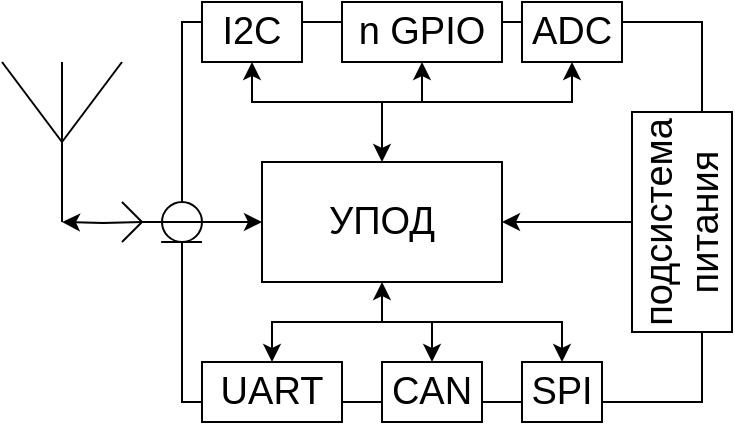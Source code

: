 <mxfile version="18.0.5" type="google"><diagram id="--w17cRdfBZP2GP0bkwE" name="Клиентское устройство"><mxGraphModel grid="1" page="1" gridSize="10" guides="1" tooltips="1" connect="1" arrows="1" fold="1" pageScale="1" pageWidth="1169" pageHeight="827" math="0" shadow="0"><root><mxCell id="0"/><mxCell id="1" parent="0"/><mxCell id="7nxrn5TuPhoRAdKi9Z2--2" style="edgeStyle=orthogonalEdgeStyle;rounded=0;orthogonalLoop=1;jettySize=auto;html=1;" edge="1" parent="1"><mxGeometry relative="1" as="geometry"><mxPoint x="-920" y="280.0" as="targetPoint"/><mxPoint x="-880" y="280" as="sourcePoint"/></mxGeometry></mxCell><mxCell id="bQy9eSnVWagxgMdr47RF-1" value="" style="rounded=0;whiteSpace=wrap;html=1;" vertex="1" parent="1"><mxGeometry x="-860" y="180" width="260" height="190" as="geometry"/></mxCell><mxCell id="lTPruJLimn3nzRjCAwlE-6" style="edgeStyle=orthogonalEdgeStyle;rounded=0;orthogonalLoop=1;jettySize=auto;html=1;exitX=0.5;exitY=0;exitDx=0;exitDy=0;entryX=0.5;entryY=0;entryDx=0;entryDy=0;fontSize=19;startArrow=classic;startFill=1;endArrow=classic;endFill=1;" edge="1" parent="1" source="bQy9eSnVWagxgMdr47RF-5" target="bQy9eSnVWagxgMdr47RF-7"><mxGeometry relative="1" as="geometry"/></mxCell><mxCell id="bQy9eSnVWagxgMdr47RF-5" value="UART" style="rounded=0;whiteSpace=wrap;html=1;fontSize=19;" vertex="1" parent="1"><mxGeometry x="-850" y="350" width="70" height="30" as="geometry"/></mxCell><mxCell id="lTPruJLimn3nzRjCAwlE-7" style="edgeStyle=orthogonalEdgeStyle;rounded=0;orthogonalLoop=1;jettySize=auto;html=1;exitX=0.5;exitY=0;exitDx=0;exitDy=0;entryX=0.5;entryY=1;entryDx=0;entryDy=0;fontSize=19;startArrow=classic;startFill=1;endArrow=classic;endFill=1;" edge="1" parent="1" source="bQy9eSnVWagxgMdr47RF-6" target="oNRKEP4nVeLLyIeuEvkv-1"><mxGeometry relative="1" as="geometry"/></mxCell><mxCell id="bQy9eSnVWagxgMdr47RF-6" value="CAN" style="rounded=0;whiteSpace=wrap;html=1;fontSize=19;" vertex="1" parent="1"><mxGeometry x="-760" y="350" width="50" height="30" as="geometry"/></mxCell><mxCell id="bQy9eSnVWagxgMdr47RF-7" value="SPI" style="rounded=0;whiteSpace=wrap;html=1;fontSize=19;" vertex="1" parent="1"><mxGeometry x="-690" y="350" width="40" height="30" as="geometry"/></mxCell><mxCell id="lTPruJLimn3nzRjCAwlE-4" style="edgeStyle=orthogonalEdgeStyle;rounded=0;orthogonalLoop=1;jettySize=auto;html=1;exitX=0.5;exitY=1;exitDx=0;exitDy=0;entryX=0.5;entryY=1;entryDx=0;entryDy=0;fontSize=19;startArrow=classic;startFill=1;endArrow=classic;endFill=1;" edge="1" parent="1" source="bQy9eSnVWagxgMdr47RF-8" target="lTPruJLimn3nzRjCAwlE-3"><mxGeometry relative="1" as="geometry"/></mxCell><mxCell id="bQy9eSnVWagxgMdr47RF-8" value="I2C" style="rounded=0;whiteSpace=wrap;html=1;fontSize=19;" vertex="1" parent="1"><mxGeometry x="-850" y="170" width="50" height="30" as="geometry"/></mxCell><mxCell id="lTPruJLimn3nzRjCAwlE-5" style="edgeStyle=orthogonalEdgeStyle;rounded=0;orthogonalLoop=1;jettySize=auto;html=1;exitX=0.5;exitY=1;exitDx=0;exitDy=0;entryX=0.5;entryY=0;entryDx=0;entryDy=0;fontSize=19;startArrow=classic;startFill=1;endArrow=classic;endFill=1;" edge="1" parent="1" source="bQy9eSnVWagxgMdr47RF-13" target="oNRKEP4nVeLLyIeuEvkv-1"><mxGeometry relative="1" as="geometry"><Array as="points"><mxPoint x="-740" y="220"/><mxPoint x="-760" y="220"/></Array></mxGeometry></mxCell><mxCell id="bQy9eSnVWagxgMdr47RF-13" value="n GPIO" style="rounded=0;whiteSpace=wrap;html=1;fontSize=19;" vertex="1" parent="1"><mxGeometry x="-780" y="170" width="80" height="30" as="geometry"/></mxCell><mxCell id="7nxrn5TuPhoRAdKi9Z2--1" value="" style="endArrow=none;html=1;rounded=0;" edge="1" parent="1"><mxGeometry width="50" height="50" relative="1" as="geometry"><mxPoint x="-920" y="280" as="sourcePoint"/><mxPoint x="-920" y="200" as="targetPoint"/></mxGeometry></mxCell><mxCell id="7nxrn5TuPhoRAdKi9Z2--3" value="" style="endArrow=none;html=1;rounded=0;" edge="1" parent="1"><mxGeometry width="50" height="50" relative="1" as="geometry"><mxPoint x="-920" y="240" as="sourcePoint"/><mxPoint x="-950" y="200" as="targetPoint"/></mxGeometry></mxCell><mxCell id="7nxrn5TuPhoRAdKi9Z2--4" value="" style="endArrow=none;html=1;rounded=0;" edge="1" parent="1"><mxGeometry width="50" height="50" relative="1" as="geometry"><mxPoint x="-920" y="240" as="sourcePoint"/><mxPoint x="-890" y="200" as="targetPoint"/></mxGeometry></mxCell><mxCell id="lTPruJLimn3nzRjCAwlE-1" style="edgeStyle=orthogonalEdgeStyle;rounded=0;orthogonalLoop=1;jettySize=auto;html=1;exitX=0;exitY=0.5;exitDx=0;exitDy=0;fontSize=19;startArrow=classic;startFill=1;endArrow=none;endFill=0;" edge="1" parent="1" source="oNRKEP4nVeLLyIeuEvkv-1"><mxGeometry relative="1" as="geometry"><mxPoint x="-840" y="280.2" as="targetPoint"/></mxGeometry></mxCell><mxCell id="oNRKEP4nVeLLyIeuEvkv-1" value="УПОД" style="rounded=0;whiteSpace=wrap;html=1;fontSize=19;" vertex="1" parent="1"><mxGeometry x="-820" y="250" width="120" height="60" as="geometry"/></mxCell><mxCell id="oNRKEP4nVeLLyIeuEvkv-6" value="" style="ellipse;whiteSpace=wrap;html=1;aspect=fixed;" vertex="1" parent="1"><mxGeometry x="-870" y="270" width="20" height="20" as="geometry"/></mxCell><mxCell id="oNRKEP4nVeLLyIeuEvkv-7" value="" style="endArrow=none;html=1;rounded=0;" edge="1" parent="1"><mxGeometry width="50" height="50" relative="1" as="geometry"><mxPoint x="-850" y="290" as="sourcePoint"/><mxPoint x="-870.436" y="290" as="targetPoint"/></mxGeometry></mxCell><mxCell id="oNRKEP4nVeLLyIeuEvkv-8" value="" style="endArrow=none;html=1;rounded=0;" edge="1" parent="1"><mxGeometry width="50" height="50" relative="1" as="geometry"><mxPoint x="-890" y="290" as="sourcePoint"/><mxPoint x="-880" y="280" as="targetPoint"/><Array as="points"><mxPoint x="-890" y="290"/></Array></mxGeometry></mxCell><mxCell id="oNRKEP4nVeLLyIeuEvkv-9" value="" style="endArrow=none;html=1;rounded=0;" edge="1" parent="1"><mxGeometry width="50" height="50" relative="1" as="geometry"><mxPoint x="-880" y="280" as="sourcePoint"/><mxPoint x="-890" y="270" as="targetPoint"/></mxGeometry></mxCell><mxCell id="oNRKEP4nVeLLyIeuEvkv-10" value="" style="endArrow=none;html=1;rounded=0;" edge="1" parent="1"><mxGeometry width="50" height="50" relative="1" as="geometry"><mxPoint x="-840" y="280" as="sourcePoint"/><mxPoint x="-880" y="280" as="targetPoint"/></mxGeometry></mxCell><mxCell id="lTPruJLimn3nzRjCAwlE-8" style="edgeStyle=orthogonalEdgeStyle;rounded=0;orthogonalLoop=1;jettySize=auto;html=1;exitX=0.5;exitY=0;exitDx=0;exitDy=0;entryX=1;entryY=0.5;entryDx=0;entryDy=0;fontSize=19;startArrow=none;startFill=0;endArrow=classic;endFill=1;" edge="1" parent="1" source="lTPruJLimn3nzRjCAwlE-2" target="oNRKEP4nVeLLyIeuEvkv-1"><mxGeometry relative="1" as="geometry"/></mxCell><mxCell id="lTPruJLimn3nzRjCAwlE-2" value="подсистема&lt;br&gt;питания" style="rounded=0;whiteSpace=wrap;html=1;fontSize=19;rotation=-90;" vertex="1" parent="1"><mxGeometry x="-665" y="255" width="110" height="50" as="geometry"/></mxCell><mxCell id="lTPruJLimn3nzRjCAwlE-3" value="ADC" style="rounded=0;whiteSpace=wrap;html=1;fontSize=19;" vertex="1" parent="1"><mxGeometry x="-690" y="170" width="50" height="30" as="geometry"/></mxCell></root></mxGraphModel></diagram></mxfile>
